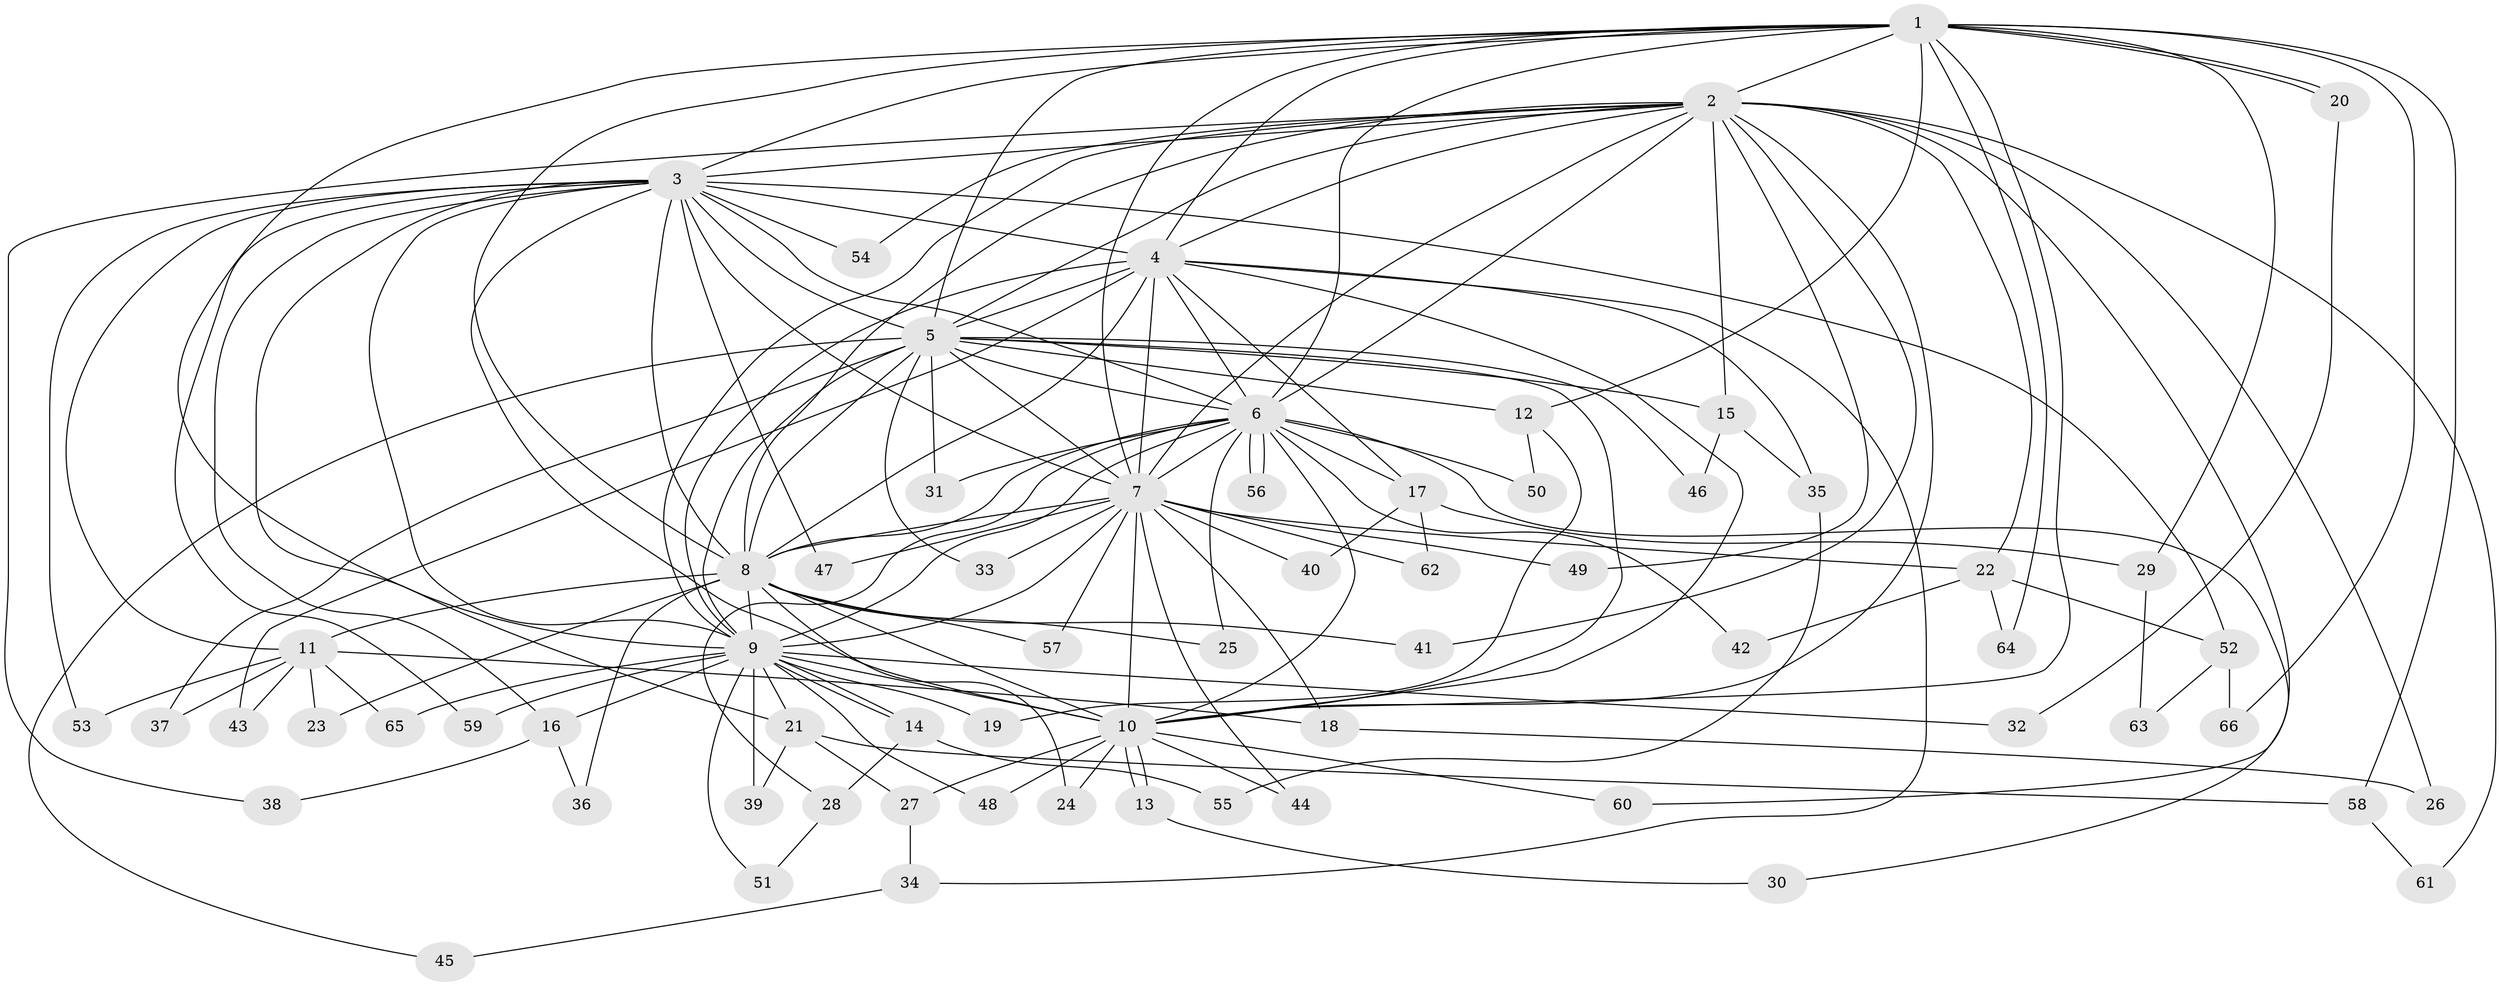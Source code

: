 // Generated by graph-tools (version 1.1) at 2025/49/03/09/25 03:49:28]
// undirected, 66 vertices, 157 edges
graph export_dot {
graph [start="1"]
  node [color=gray90,style=filled];
  1;
  2;
  3;
  4;
  5;
  6;
  7;
  8;
  9;
  10;
  11;
  12;
  13;
  14;
  15;
  16;
  17;
  18;
  19;
  20;
  21;
  22;
  23;
  24;
  25;
  26;
  27;
  28;
  29;
  30;
  31;
  32;
  33;
  34;
  35;
  36;
  37;
  38;
  39;
  40;
  41;
  42;
  43;
  44;
  45;
  46;
  47;
  48;
  49;
  50;
  51;
  52;
  53;
  54;
  55;
  56;
  57;
  58;
  59;
  60;
  61;
  62;
  63;
  64;
  65;
  66;
  1 -- 2;
  1 -- 3;
  1 -- 4;
  1 -- 5;
  1 -- 6;
  1 -- 7;
  1 -- 8;
  1 -- 9;
  1 -- 10;
  1 -- 12;
  1 -- 20;
  1 -- 20;
  1 -- 29;
  1 -- 58;
  1 -- 64;
  1 -- 66;
  2 -- 3;
  2 -- 4;
  2 -- 5;
  2 -- 6;
  2 -- 7;
  2 -- 8;
  2 -- 9;
  2 -- 10;
  2 -- 15;
  2 -- 22;
  2 -- 26;
  2 -- 38;
  2 -- 41;
  2 -- 49;
  2 -- 54;
  2 -- 60;
  2 -- 61;
  3 -- 4;
  3 -- 5;
  3 -- 6;
  3 -- 7;
  3 -- 8;
  3 -- 9;
  3 -- 10;
  3 -- 11;
  3 -- 16;
  3 -- 21;
  3 -- 47;
  3 -- 52;
  3 -- 53;
  3 -- 54;
  3 -- 59;
  4 -- 5;
  4 -- 6;
  4 -- 7;
  4 -- 8;
  4 -- 9;
  4 -- 10;
  4 -- 17;
  4 -- 34;
  4 -- 35;
  4 -- 43;
  5 -- 6;
  5 -- 7;
  5 -- 8;
  5 -- 9;
  5 -- 10;
  5 -- 12;
  5 -- 15;
  5 -- 31;
  5 -- 33;
  5 -- 37;
  5 -- 45;
  5 -- 46;
  6 -- 7;
  6 -- 8;
  6 -- 9;
  6 -- 10;
  6 -- 17;
  6 -- 25;
  6 -- 28;
  6 -- 30;
  6 -- 31;
  6 -- 42;
  6 -- 50;
  6 -- 56;
  6 -- 56;
  7 -- 8;
  7 -- 9;
  7 -- 10;
  7 -- 18;
  7 -- 22;
  7 -- 33;
  7 -- 40;
  7 -- 44;
  7 -- 47;
  7 -- 49;
  7 -- 57;
  7 -- 62;
  8 -- 9;
  8 -- 10;
  8 -- 11;
  8 -- 23;
  8 -- 24;
  8 -- 25;
  8 -- 36;
  8 -- 41;
  8 -- 57;
  9 -- 10;
  9 -- 14;
  9 -- 14;
  9 -- 16;
  9 -- 19;
  9 -- 21;
  9 -- 32;
  9 -- 39;
  9 -- 48;
  9 -- 51;
  9 -- 59;
  9 -- 65;
  10 -- 13;
  10 -- 13;
  10 -- 24;
  10 -- 27;
  10 -- 44;
  10 -- 48;
  10 -- 60;
  11 -- 18;
  11 -- 23;
  11 -- 37;
  11 -- 43;
  11 -- 53;
  11 -- 65;
  12 -- 19;
  12 -- 50;
  13 -- 30;
  14 -- 28;
  14 -- 55;
  15 -- 35;
  15 -- 46;
  16 -- 36;
  16 -- 38;
  17 -- 29;
  17 -- 40;
  17 -- 62;
  18 -- 26;
  20 -- 32;
  21 -- 27;
  21 -- 39;
  21 -- 58;
  22 -- 42;
  22 -- 52;
  22 -- 64;
  27 -- 34;
  28 -- 51;
  29 -- 63;
  34 -- 45;
  35 -- 55;
  52 -- 63;
  52 -- 66;
  58 -- 61;
}
